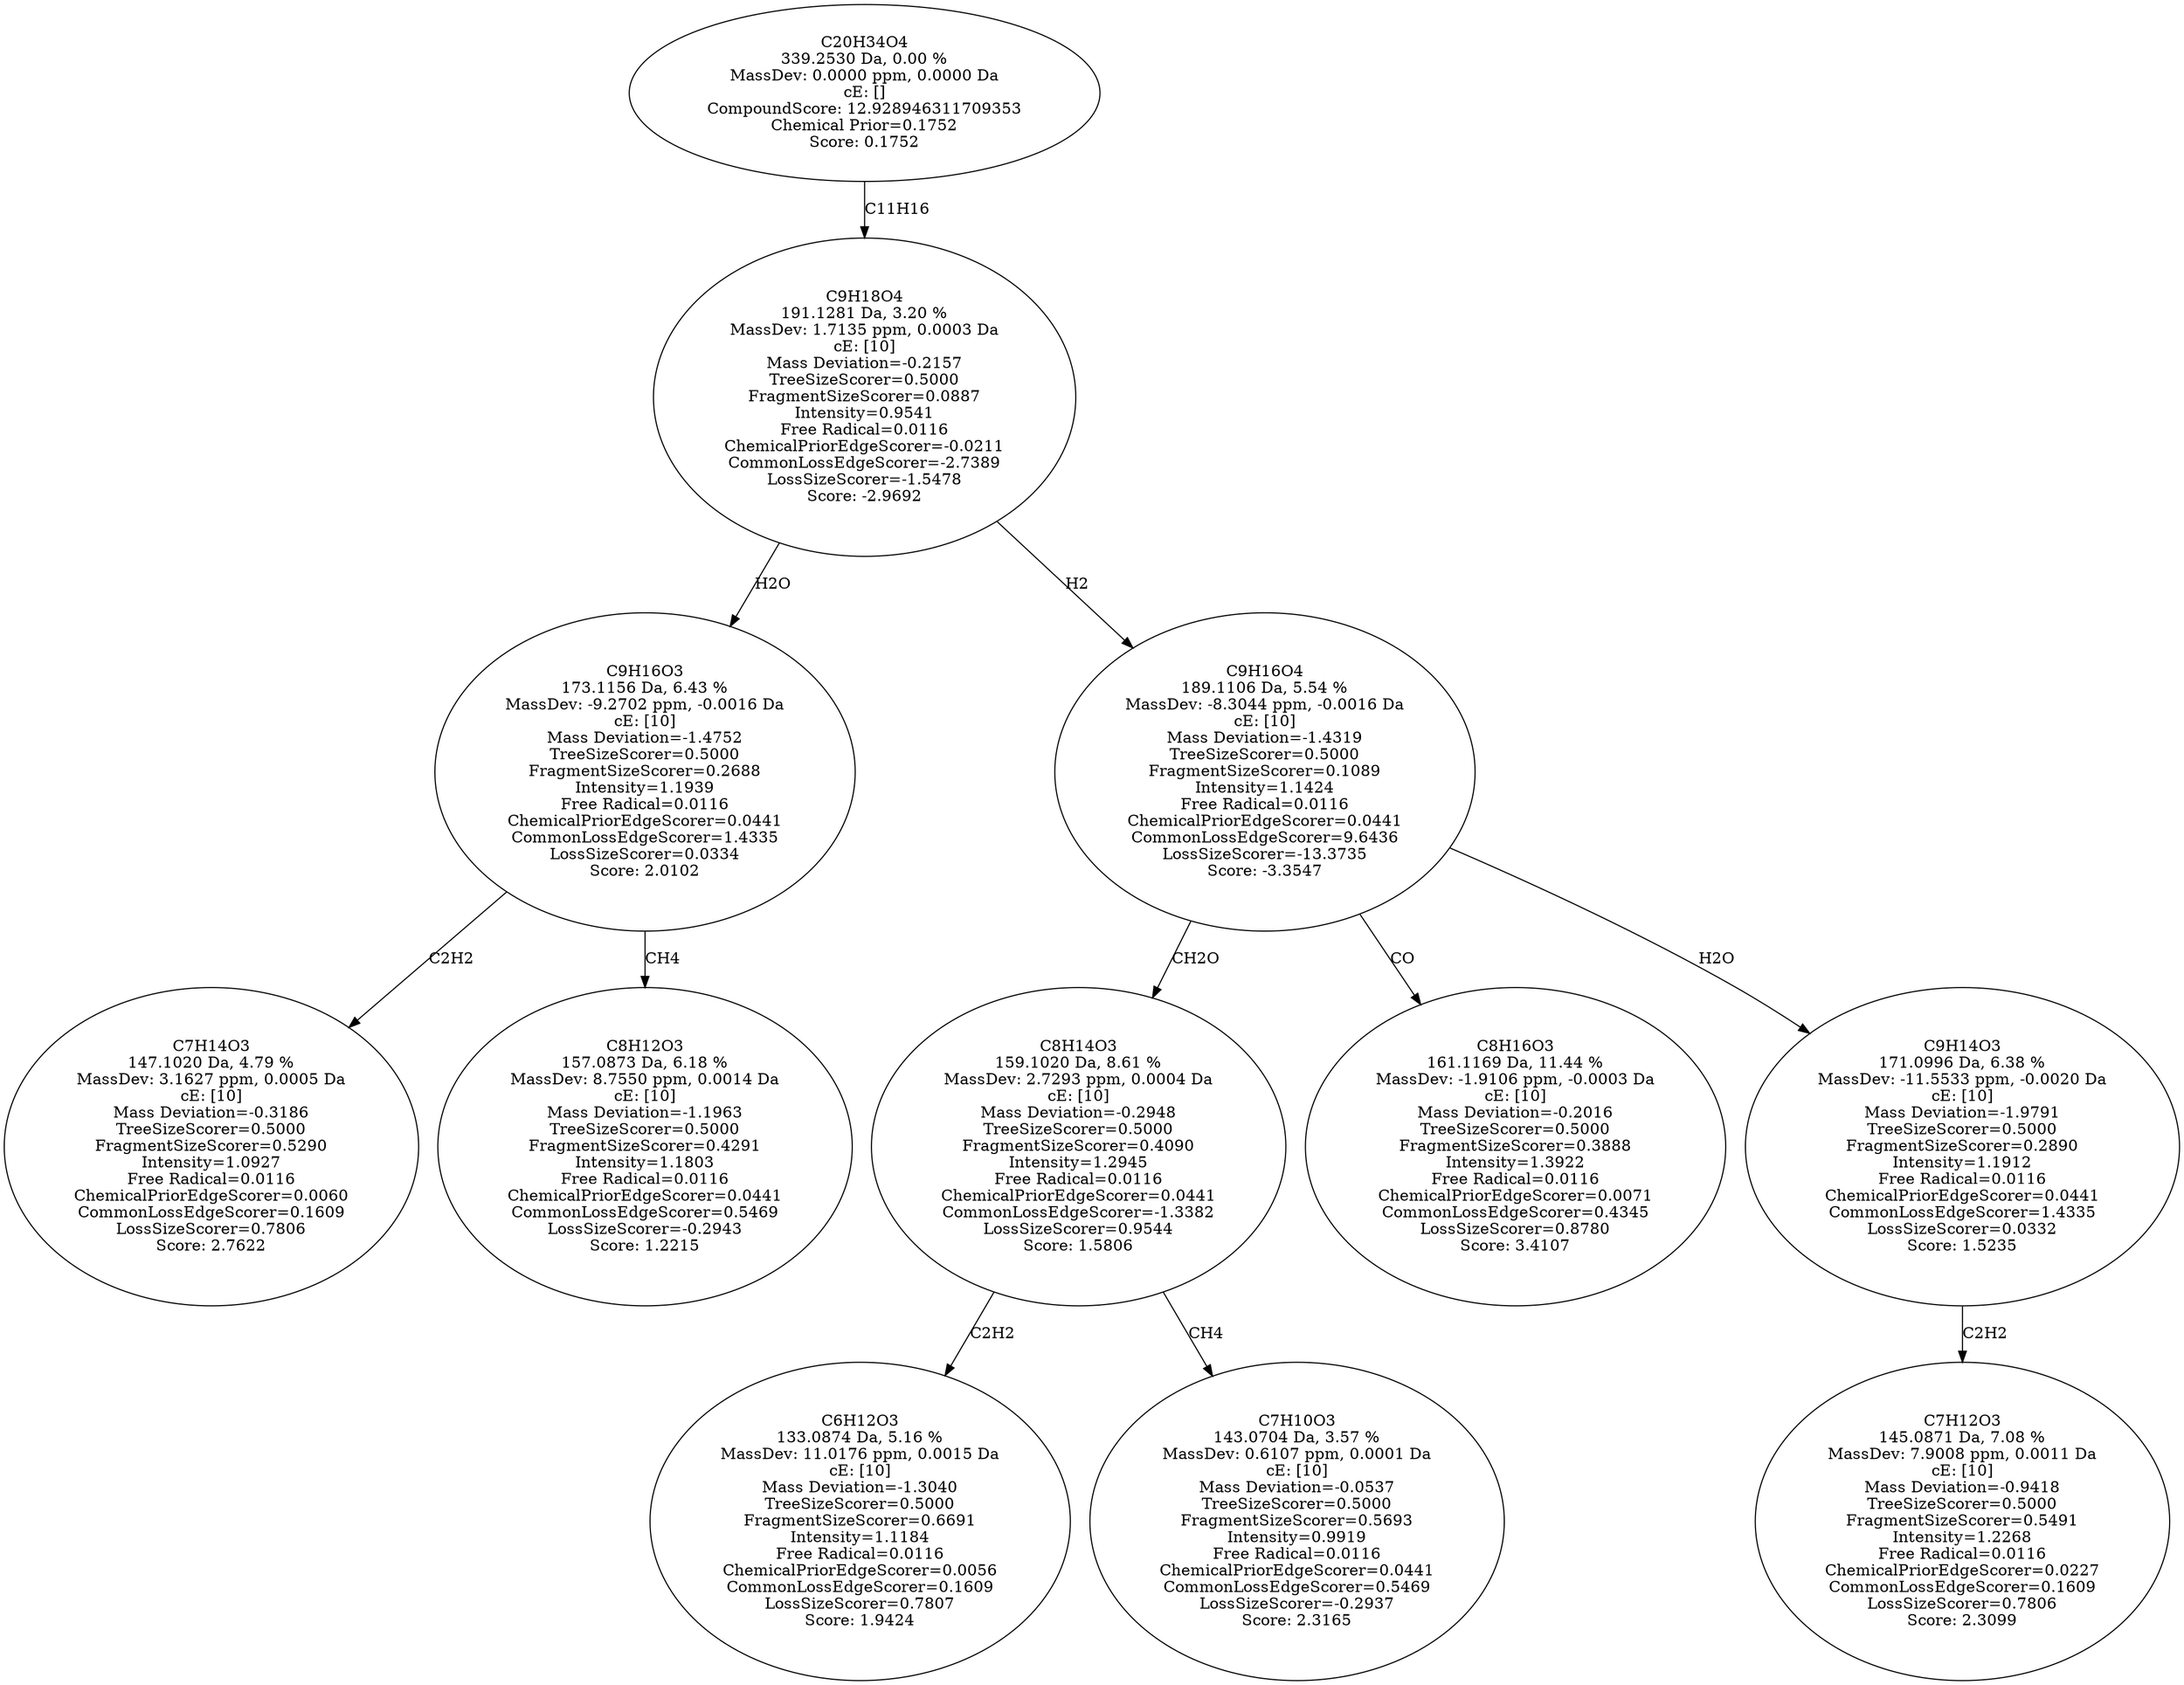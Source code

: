 strict digraph {
v1 [label="C7H14O3\n147.1020 Da, 4.79 %\nMassDev: 3.1627 ppm, 0.0005 Da\ncE: [10]\nMass Deviation=-0.3186\nTreeSizeScorer=0.5000\nFragmentSizeScorer=0.5290\nIntensity=1.0927\nFree Radical=0.0116\nChemicalPriorEdgeScorer=0.0060\nCommonLossEdgeScorer=0.1609\nLossSizeScorer=0.7806\nScore: 2.7622"];
v2 [label="C8H12O3\n157.0873 Da, 6.18 %\nMassDev: 8.7550 ppm, 0.0014 Da\ncE: [10]\nMass Deviation=-1.1963\nTreeSizeScorer=0.5000\nFragmentSizeScorer=0.4291\nIntensity=1.1803\nFree Radical=0.0116\nChemicalPriorEdgeScorer=0.0441\nCommonLossEdgeScorer=0.5469\nLossSizeScorer=-0.2943\nScore: 1.2215"];
v3 [label="C9H16O3\n173.1156 Da, 6.43 %\nMassDev: -9.2702 ppm, -0.0016 Da\ncE: [10]\nMass Deviation=-1.4752\nTreeSizeScorer=0.5000\nFragmentSizeScorer=0.2688\nIntensity=1.1939\nFree Radical=0.0116\nChemicalPriorEdgeScorer=0.0441\nCommonLossEdgeScorer=1.4335\nLossSizeScorer=0.0334\nScore: 2.0102"];
v4 [label="C6H12O3\n133.0874 Da, 5.16 %\nMassDev: 11.0176 ppm, 0.0015 Da\ncE: [10]\nMass Deviation=-1.3040\nTreeSizeScorer=0.5000\nFragmentSizeScorer=0.6691\nIntensity=1.1184\nFree Radical=0.0116\nChemicalPriorEdgeScorer=0.0056\nCommonLossEdgeScorer=0.1609\nLossSizeScorer=0.7807\nScore: 1.9424"];
v5 [label="C7H10O3\n143.0704 Da, 3.57 %\nMassDev: 0.6107 ppm, 0.0001 Da\ncE: [10]\nMass Deviation=-0.0537\nTreeSizeScorer=0.5000\nFragmentSizeScorer=0.5693\nIntensity=0.9919\nFree Radical=0.0116\nChemicalPriorEdgeScorer=0.0441\nCommonLossEdgeScorer=0.5469\nLossSizeScorer=-0.2937\nScore: 2.3165"];
v6 [label="C8H14O3\n159.1020 Da, 8.61 %\nMassDev: 2.7293 ppm, 0.0004 Da\ncE: [10]\nMass Deviation=-0.2948\nTreeSizeScorer=0.5000\nFragmentSizeScorer=0.4090\nIntensity=1.2945\nFree Radical=0.0116\nChemicalPriorEdgeScorer=0.0441\nCommonLossEdgeScorer=-1.3382\nLossSizeScorer=0.9544\nScore: 1.5806"];
v7 [label="C8H16O3\n161.1169 Da, 11.44 %\nMassDev: -1.9106 ppm, -0.0003 Da\ncE: [10]\nMass Deviation=-0.2016\nTreeSizeScorer=0.5000\nFragmentSizeScorer=0.3888\nIntensity=1.3922\nFree Radical=0.0116\nChemicalPriorEdgeScorer=0.0071\nCommonLossEdgeScorer=0.4345\nLossSizeScorer=0.8780\nScore: 3.4107"];
v8 [label="C7H12O3\n145.0871 Da, 7.08 %\nMassDev: 7.9008 ppm, 0.0011 Da\ncE: [10]\nMass Deviation=-0.9418\nTreeSizeScorer=0.5000\nFragmentSizeScorer=0.5491\nIntensity=1.2268\nFree Radical=0.0116\nChemicalPriorEdgeScorer=0.0227\nCommonLossEdgeScorer=0.1609\nLossSizeScorer=0.7806\nScore: 2.3099"];
v9 [label="C9H14O3\n171.0996 Da, 6.38 %\nMassDev: -11.5533 ppm, -0.0020 Da\ncE: [10]\nMass Deviation=-1.9791\nTreeSizeScorer=0.5000\nFragmentSizeScorer=0.2890\nIntensity=1.1912\nFree Radical=0.0116\nChemicalPriorEdgeScorer=0.0441\nCommonLossEdgeScorer=1.4335\nLossSizeScorer=0.0332\nScore: 1.5235"];
v10 [label="C9H16O4\n189.1106 Da, 5.54 %\nMassDev: -8.3044 ppm, -0.0016 Da\ncE: [10]\nMass Deviation=-1.4319\nTreeSizeScorer=0.5000\nFragmentSizeScorer=0.1089\nIntensity=1.1424\nFree Radical=0.0116\nChemicalPriorEdgeScorer=0.0441\nCommonLossEdgeScorer=9.6436\nLossSizeScorer=-13.3735\nScore: -3.3547"];
v11 [label="C9H18O4\n191.1281 Da, 3.20 %\nMassDev: 1.7135 ppm, 0.0003 Da\ncE: [10]\nMass Deviation=-0.2157\nTreeSizeScorer=0.5000\nFragmentSizeScorer=0.0887\nIntensity=0.9541\nFree Radical=0.0116\nChemicalPriorEdgeScorer=-0.0211\nCommonLossEdgeScorer=-2.7389\nLossSizeScorer=-1.5478\nScore: -2.9692"];
v12 [label="C20H34O4\n339.2530 Da, 0.00 %\nMassDev: 0.0000 ppm, 0.0000 Da\ncE: []\nCompoundScore: 12.928946311709353\nChemical Prior=0.1752\nScore: 0.1752"];
v3 -> v1 [label="C2H2"];
v3 -> v2 [label="CH4"];
v11 -> v3 [label="H2O"];
v6 -> v4 [label="C2H2"];
v6 -> v5 [label="CH4"];
v10 -> v6 [label="CH2O"];
v10 -> v7 [label="CO"];
v9 -> v8 [label="C2H2"];
v10 -> v9 [label="H2O"];
v11 -> v10 [label="H2"];
v12 -> v11 [label="C11H16"];
}